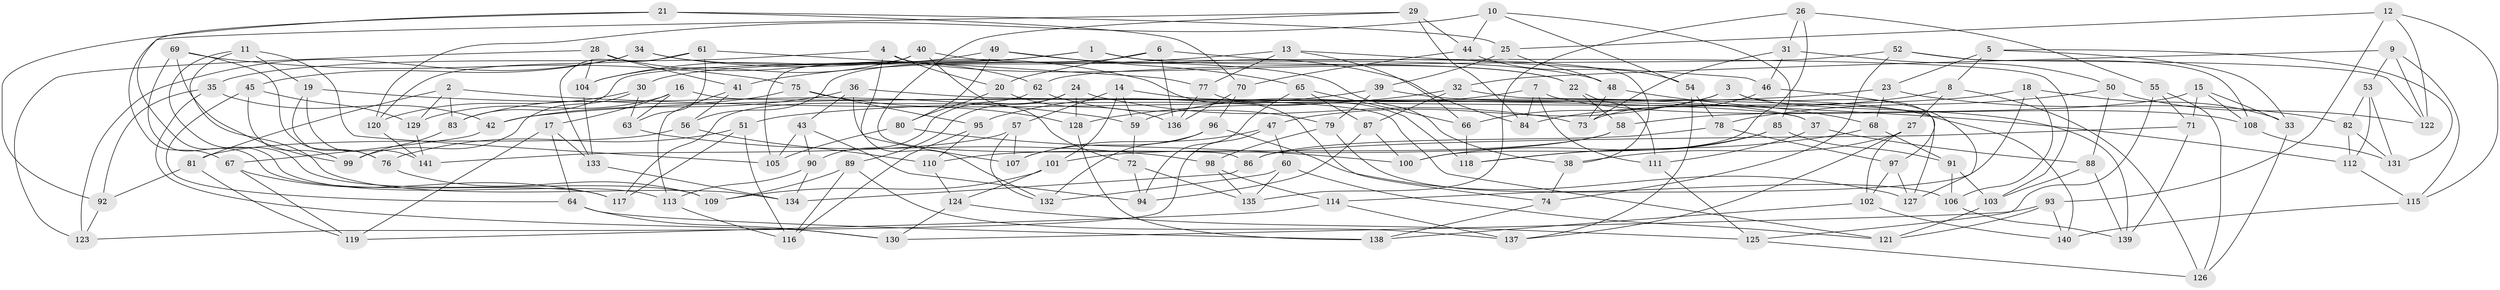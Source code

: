 // Generated by graph-tools (version 1.1) at 2025/37/03/09/25 02:37:47]
// undirected, 141 vertices, 282 edges
graph export_dot {
graph [start="1"]
  node [color=gray90,style=filled];
  1;
  2;
  3;
  4;
  5;
  6;
  7;
  8;
  9;
  10;
  11;
  12;
  13;
  14;
  15;
  16;
  17;
  18;
  19;
  20;
  21;
  22;
  23;
  24;
  25;
  26;
  27;
  28;
  29;
  30;
  31;
  32;
  33;
  34;
  35;
  36;
  37;
  38;
  39;
  40;
  41;
  42;
  43;
  44;
  45;
  46;
  47;
  48;
  49;
  50;
  51;
  52;
  53;
  54;
  55;
  56;
  57;
  58;
  59;
  60;
  61;
  62;
  63;
  64;
  65;
  66;
  67;
  68;
  69;
  70;
  71;
  72;
  73;
  74;
  75;
  76;
  77;
  78;
  79;
  80;
  81;
  82;
  83;
  84;
  85;
  86;
  87;
  88;
  89;
  90;
  91;
  92;
  93;
  94;
  95;
  96;
  97;
  98;
  99;
  100;
  101;
  102;
  103;
  104;
  105;
  106;
  107;
  108;
  109;
  110;
  111;
  112;
  113;
  114;
  115;
  116;
  117;
  118;
  119;
  120;
  121;
  122;
  123;
  124;
  125;
  126;
  127;
  128;
  129;
  130;
  131;
  132;
  133;
  134;
  135;
  136;
  137;
  138;
  139;
  140;
  141;
  1 -- 103;
  1 -- 22;
  1 -- 30;
  1 -- 83;
  2 -- 81;
  2 -- 83;
  2 -- 112;
  2 -- 129;
  3 -- 66;
  3 -- 97;
  3 -- 139;
  3 -- 47;
  4 -- 22;
  4 -- 35;
  4 -- 20;
  4 -- 132;
  5 -- 33;
  5 -- 8;
  5 -- 23;
  5 -- 131;
  6 -- 136;
  6 -- 20;
  6 -- 56;
  6 -- 38;
  7 -- 108;
  7 -- 111;
  7 -- 59;
  7 -- 84;
  8 -- 27;
  8 -- 84;
  8 -- 126;
  9 -- 32;
  9 -- 122;
  9 -- 115;
  9 -- 53;
  10 -- 54;
  10 -- 85;
  10 -- 44;
  10 -- 120;
  11 -- 19;
  11 -- 134;
  11 -- 109;
  11 -- 105;
  12 -- 122;
  12 -- 93;
  12 -- 25;
  12 -- 115;
  13 -- 77;
  13 -- 46;
  13 -- 66;
  13 -- 41;
  14 -- 57;
  14 -- 101;
  14 -- 59;
  14 -- 37;
  15 -- 108;
  15 -- 33;
  15 -- 71;
  15 -- 58;
  16 -- 121;
  16 -- 63;
  16 -- 17;
  16 -- 129;
  17 -- 133;
  17 -- 64;
  17 -- 119;
  18 -- 106;
  18 -- 114;
  18 -- 51;
  18 -- 33;
  19 -- 76;
  19 -- 141;
  19 -- 59;
  20 -- 136;
  20 -- 80;
  21 -- 25;
  21 -- 92;
  21 -- 70;
  21 -- 113;
  22 -- 58;
  22 -- 111;
  23 -- 82;
  23 -- 42;
  23 -- 68;
  24 -- 73;
  24 -- 89;
  24 -- 128;
  24 -- 90;
  25 -- 39;
  25 -- 48;
  26 -- 100;
  26 -- 31;
  26 -- 135;
  26 -- 55;
  27 -- 102;
  27 -- 38;
  27 -- 137;
  28 -- 104;
  28 -- 41;
  28 -- 123;
  28 -- 62;
  29 -- 84;
  29 -- 67;
  29 -- 86;
  29 -- 44;
  30 -- 99;
  30 -- 63;
  30 -- 120;
  31 -- 46;
  31 -- 73;
  31 -- 50;
  32 -- 128;
  32 -- 87;
  32 -- 127;
  33 -- 126;
  34 -- 45;
  34 -- 74;
  34 -- 38;
  34 -- 123;
  35 -- 92;
  35 -- 42;
  35 -- 130;
  36 -- 43;
  36 -- 107;
  36 -- 37;
  36 -- 42;
  37 -- 111;
  37 -- 88;
  38 -- 74;
  39 -- 79;
  39 -- 95;
  39 -- 140;
  40 -- 48;
  40 -- 72;
  40 -- 105;
  40 -- 104;
  41 -- 56;
  41 -- 113;
  42 -- 67;
  43 -- 94;
  43 -- 90;
  43 -- 105;
  44 -- 70;
  44 -- 54;
  45 -- 129;
  45 -- 64;
  45 -- 99;
  46 -- 73;
  46 -- 127;
  47 -- 60;
  47 -- 123;
  47 -- 107;
  48 -- 73;
  48 -- 68;
  49 -- 80;
  49 -- 65;
  49 -- 84;
  49 -- 104;
  50 -- 78;
  50 -- 122;
  50 -- 88;
  51 -- 116;
  51 -- 117;
  51 -- 76;
  52 -- 122;
  52 -- 108;
  52 -- 62;
  52 -- 74;
  53 -- 112;
  53 -- 131;
  53 -- 82;
  54 -- 78;
  54 -- 137;
  55 -- 71;
  55 -- 126;
  55 -- 125;
  56 -- 110;
  56 -- 81;
  57 -- 107;
  57 -- 141;
  57 -- 132;
  58 -- 101;
  58 -- 110;
  59 -- 72;
  60 -- 121;
  60 -- 132;
  60 -- 135;
  61 -- 77;
  61 -- 63;
  61 -- 133;
  61 -- 120;
  62 -- 117;
  62 -- 79;
  63 -- 98;
  64 -- 130;
  64 -- 138;
  65 -- 87;
  65 -- 66;
  65 -- 94;
  66 -- 118;
  67 -- 117;
  67 -- 119;
  68 -- 91;
  68 -- 118;
  69 -- 99;
  69 -- 117;
  69 -- 76;
  69 -- 75;
  70 -- 136;
  70 -- 96;
  71 -- 86;
  71 -- 139;
  72 -- 94;
  72 -- 135;
  74 -- 138;
  75 -- 83;
  75 -- 95;
  75 -- 128;
  76 -- 109;
  77 -- 136;
  77 -- 118;
  78 -- 86;
  78 -- 97;
  79 -- 98;
  79 -- 106;
  80 -- 100;
  80 -- 105;
  81 -- 119;
  81 -- 92;
  82 -- 112;
  82 -- 131;
  83 -- 99;
  85 -- 100;
  85 -- 91;
  85 -- 118;
  86 -- 134;
  87 -- 94;
  87 -- 100;
  88 -- 103;
  88 -- 139;
  89 -- 116;
  89 -- 137;
  89 -- 109;
  90 -- 134;
  90 -- 113;
  91 -- 103;
  91 -- 106;
  92 -- 123;
  93 -- 121;
  93 -- 140;
  93 -- 130;
  95 -- 116;
  95 -- 110;
  96 -- 132;
  96 -- 107;
  96 -- 127;
  97 -- 127;
  97 -- 102;
  98 -- 114;
  98 -- 135;
  101 -- 109;
  101 -- 124;
  102 -- 140;
  102 -- 138;
  103 -- 121;
  104 -- 133;
  106 -- 139;
  108 -- 131;
  110 -- 124;
  111 -- 125;
  112 -- 115;
  113 -- 116;
  114 -- 137;
  114 -- 119;
  115 -- 140;
  120 -- 141;
  124 -- 130;
  124 -- 125;
  125 -- 126;
  128 -- 138;
  129 -- 141;
  133 -- 134;
}
